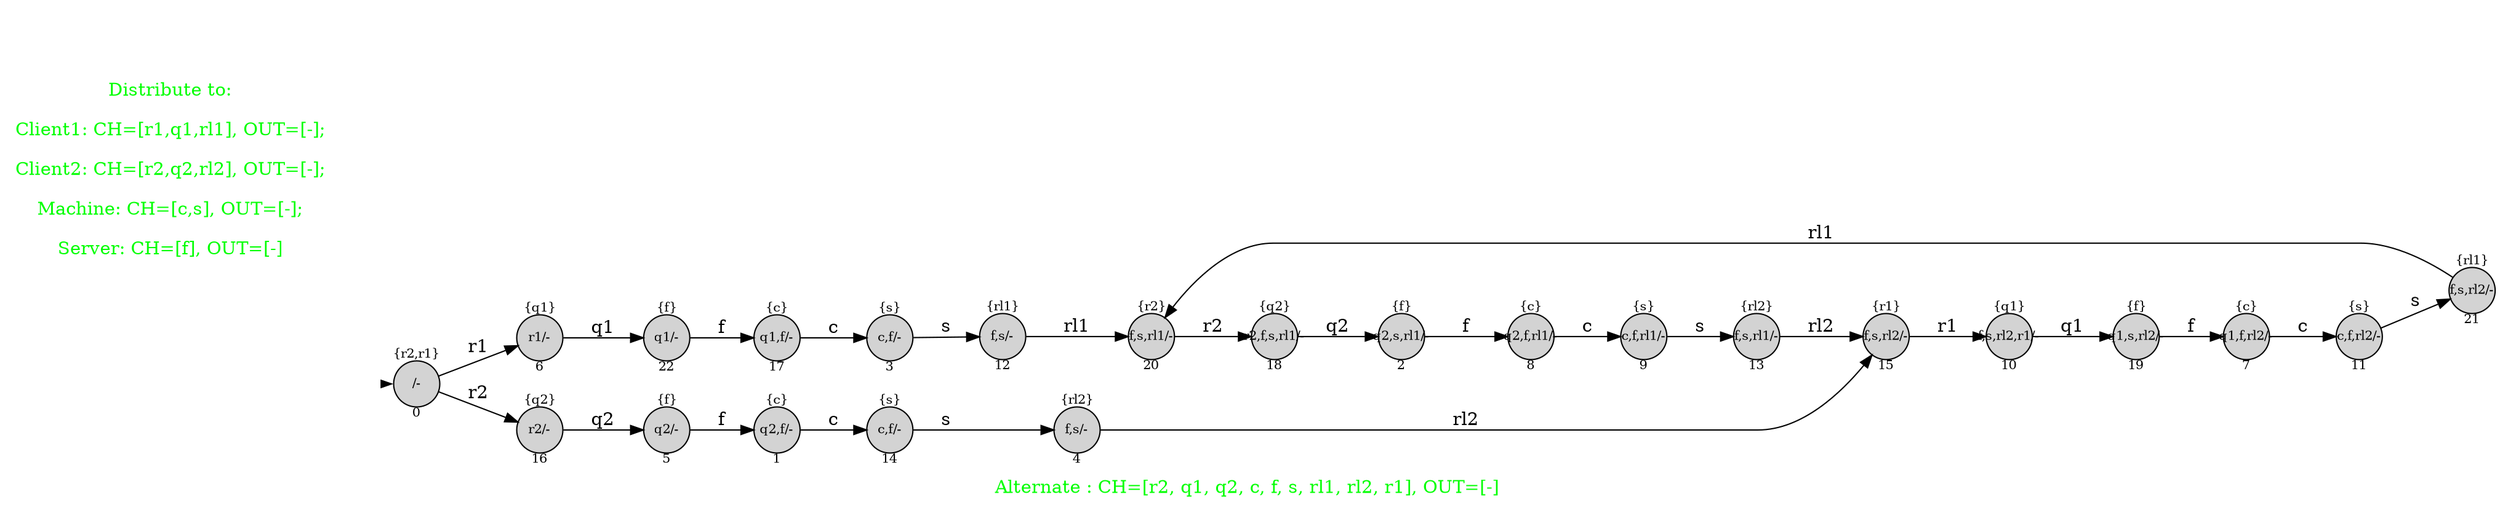 digraph G {
graph [fontcolor="green",fontsize=14,rankdir=LR,ranksep=0.6,nodesep=0.5,label="
Alternate : CH=[r2, q1, q2, c, f, s, rl1, rl2, r1], OUT=[-] "];

node[shape=circle, style=filled, fixedsize=true, fontsize=10];

init [shape=point,style=invis];
spec [fontcolor="green",fontsize=14,peripheries=0,shape=square,fixedsize=false,style="",label="Distribute to:

Client1: CH=[r1,q1,rl1], OUT=[-];

Client2: CH=[r2,q2,rl2], OUT=[-];

Machine: CH=[c,s], OUT=[-];

Server: CH=[f], OUT=[-]"];
	1[label="{c}

q2,f/-

1"];

	2[label="{f}

q2,s,rl1/-

2"];

	3[label="{s}

c,f/-

3"];

	4[label="{rl2}

f,s/-

4"];

	5[label="{f}

q2/-

5"];

	6[label="{q1}

r1/-

6"];

	7[label="{c}

q1,f,rl2/-

7"];

	8[label="{c}

q2,f,rl1/-

8"];

	9[label="{s}

c,f,rl1/-

9"];

	10[label="{q1}

f,s,rl2,r1/-

10"];

	11[label="{s}

c,f,rl2/-

11"];

	12[label="{rl1}

f,s/-

12"];

	13[label="{rl2}

f,s,rl1/-

13"];

	14[label="{s}

c,f/-

14"];

	15[label="{r1}

f,s,rl2/-

15"];

	16[label="{q2}

r2/-

16"];

	17[label="{c}

q1,f/-

17"];

	18[label="{q2}

r2,f,s,rl1/-

18"];

	19[label="{f}

q1,s,rl2/-

19"];

	20[label="{r2}

f,s,rl1/-

20"];

	21[label="{rl1}

f,s,rl2/-

21"];

	22[label="{f}

q1/-

22"];

	0[label="{r2,r1}

/-

0"];

	 init -> 0[penwidth=0,tooltip="initial state"];

	4 -> 15[label="rl2"];

	17 -> 3[label="c"];

	19 -> 7[label="f"];

	7 -> 11[label="c"];

	11 -> 21[label="s"];

	15 -> 10[label="r1"];

	21 -> 20[label="rl1"];

	0 -> 6[label="r1"];

	22 -> 17[label="f"];

	0 -> 16[label="r2"];

	9 -> 13[label="s"];

	20 -> 18[label="r2"];

	6 -> 22[label="q1"];

	13 -> 15[label="rl2"];

	16 -> 5[label="q2"];

	3 -> 12[label="s"];

	1 -> 14[label="c"];

	18 -> 2[label="q2"];

	12 -> 20[label="rl1"];

	14 -> 4[label="s"];

	8 -> 9[label="c"];

	2 -> 8[label="f"];

	5 -> 1[label="f"];

	10 -> 19[label="q1"];


}
